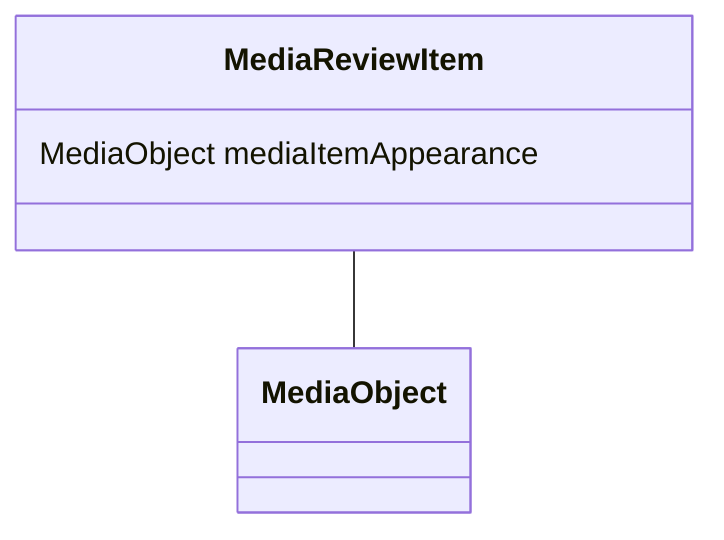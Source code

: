 classDiagram
  MediaReviewItem -- MediaObject


class MediaReviewItem {

  MediaObject mediaItemAppearance

 }